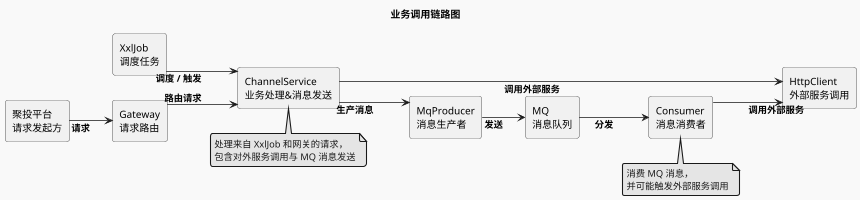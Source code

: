 @startuml
!theme mars
left to right direction
scale 200 height

title 业务调用链路图

skinparam componentStyle rectangle
skinparam linetype ortho

rectangle "XxlJob\n调度任务" as xxlJob
rectangle "聚投平台\n请求发起方" as juTou
rectangle "Gateway\n请求路由" as gateway
rectangle "ChannelService\n业务处理&消息发送" as channel
rectangle "HttpClient\n外部服务调用" as httpclient
rectangle "MqProducer\n消息生产者" as producer
rectangle "MQ\n消息队列" as mq
rectangle "Consumer\n消息消费者" as consumer

xxlJob --> channel : <b>调度 / 触发
juTou --> gateway : <b>请求
gateway --> channel : <b>路由请求
channel --> httpclient : <b>调用外部服务
channel --> producer : <b>生产消息
producer --> mq : <b>发送
mq --> consumer : <b>分发
consumer --> httpclient : <b>调用外部服务

note bottom of channel
处理来自 XxlJob 和网关的请求，
包含对外服务调用与 MQ 消息发送
end note

note bottom of consumer
消费 MQ 消息，
并可能触发外部服务调用
end note

@enduml
